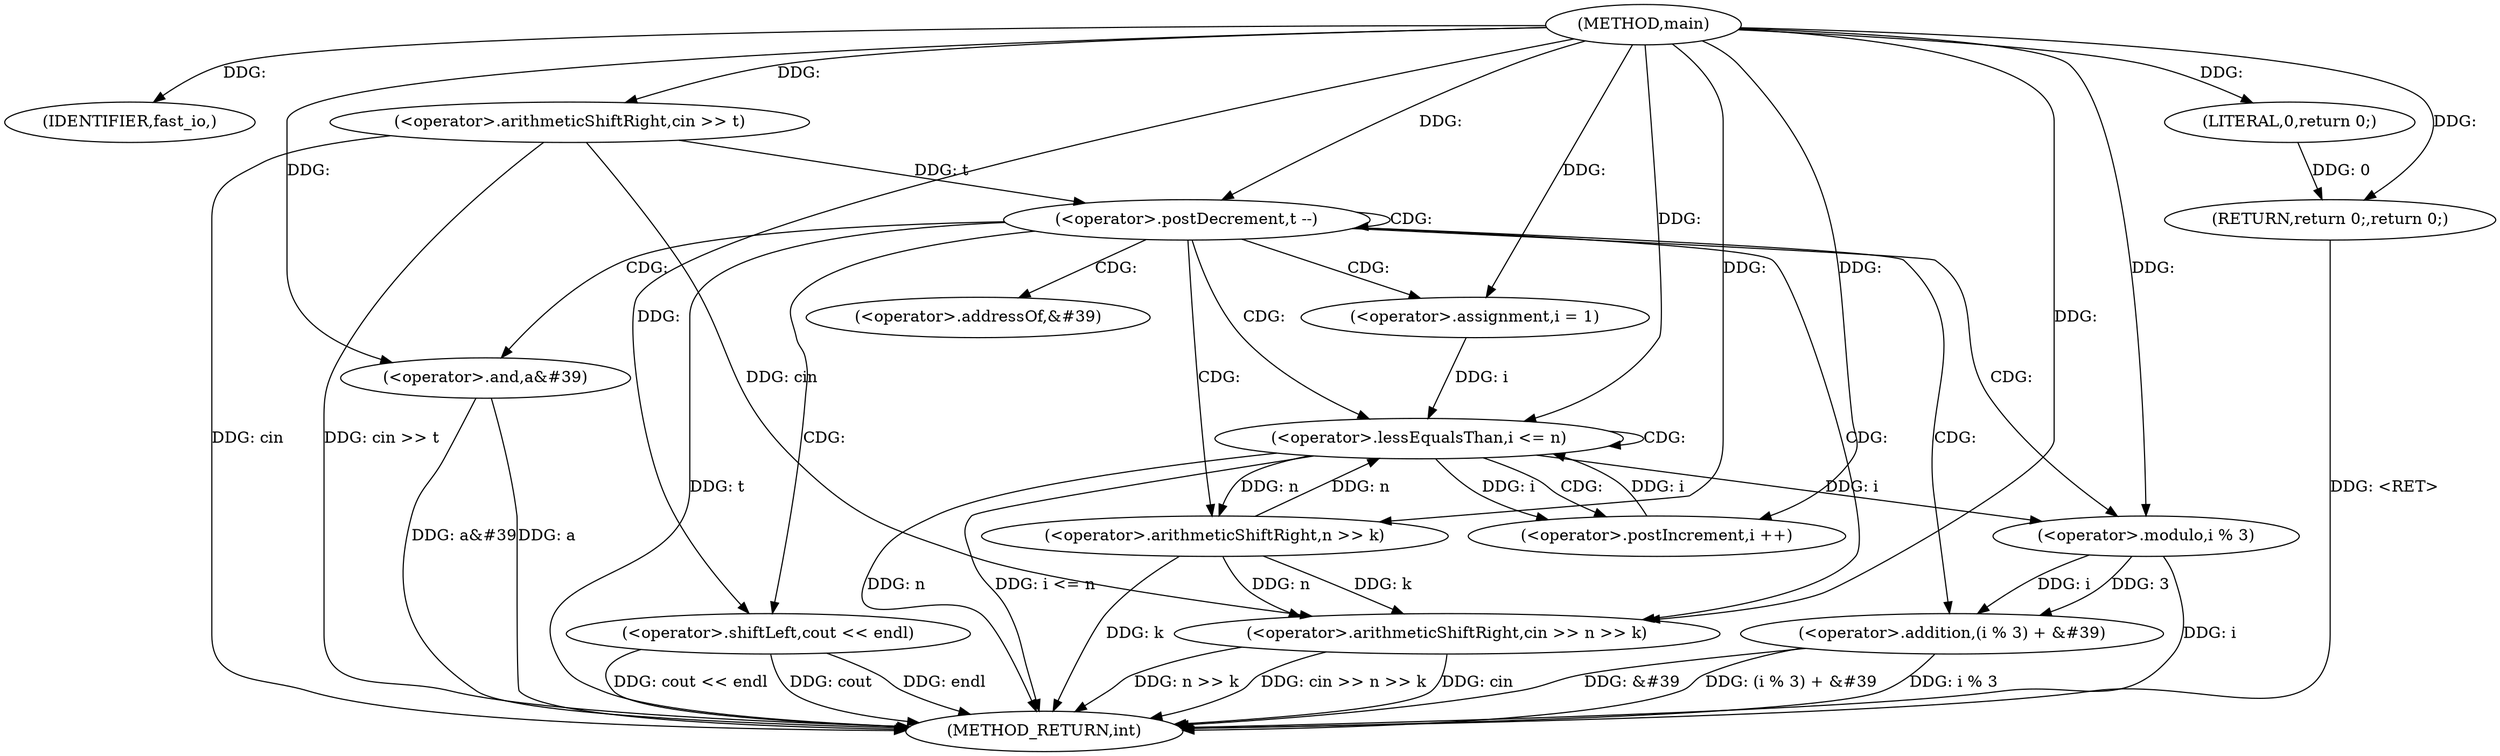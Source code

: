 digraph "main" {  
"1000103" [label = "(METHOD,main)" ]
"1000145" [label = "(METHOD_RETURN,int)" ]
"1000105" [label = "(IDENTIFIER,fast_io,)" ]
"1000107" [label = "(<operator>.arithmeticShiftRight,cin >> t)" ]
"1000143" [label = "(RETURN,return 0;,return 0;)" ]
"1000111" [label = "(<operator>.postDecrement,t --)" ]
"1000144" [label = "(LITERAL,0,return 0;)" ]
"1000116" [label = "(<operator>.arithmeticShiftRight,cin >> n >> k)" ]
"1000131" [label = "(<operator>.addition,(i % 3) + &#39)" ]
"1000137" [label = "(<operator>.and,a&#39)" ]
"1000140" [label = "(<operator>.shiftLeft,cout << endl)" ]
"1000123" [label = "(<operator>.assignment,i = 1)" ]
"1000126" [label = "(<operator>.lessEqualsThan,i <= n)" ]
"1000129" [label = "(<operator>.postIncrement,i ++)" ]
"1000118" [label = "(<operator>.arithmeticShiftRight,n >> k)" ]
"1000132" [label = "(<operator>.modulo,i % 3)" ]
"1000135" [label = "(<operator>.addressOf,&#39)" ]
  "1000107" -> "1000145"  [ label = "DDG: cin"] 
  "1000107" -> "1000145"  [ label = "DDG: cin >> t"] 
  "1000111" -> "1000145"  [ label = "DDG: t"] 
  "1000116" -> "1000145"  [ label = "DDG: cin"] 
  "1000118" -> "1000145"  [ label = "DDG: k"] 
  "1000116" -> "1000145"  [ label = "DDG: n >> k"] 
  "1000116" -> "1000145"  [ label = "DDG: cin >> n >> k"] 
  "1000126" -> "1000145"  [ label = "DDG: n"] 
  "1000126" -> "1000145"  [ label = "DDG: i <= n"] 
  "1000132" -> "1000145"  [ label = "DDG: i"] 
  "1000131" -> "1000145"  [ label = "DDG: i % 3"] 
  "1000131" -> "1000145"  [ label = "DDG: &#39"] 
  "1000131" -> "1000145"  [ label = "DDG: (i % 3) + &#39"] 
  "1000137" -> "1000145"  [ label = "DDG: a&#39"] 
  "1000140" -> "1000145"  [ label = "DDG: endl"] 
  "1000140" -> "1000145"  [ label = "DDG: cout << endl"] 
  "1000143" -> "1000145"  [ label = "DDG: <RET>"] 
  "1000137" -> "1000145"  [ label = "DDG: a"] 
  "1000140" -> "1000145"  [ label = "DDG: cout"] 
  "1000103" -> "1000105"  [ label = "DDG: "] 
  "1000144" -> "1000143"  [ label = "DDG: 0"] 
  "1000103" -> "1000143"  [ label = "DDG: "] 
  "1000103" -> "1000107"  [ label = "DDG: "] 
  "1000103" -> "1000144"  [ label = "DDG: "] 
  "1000107" -> "1000111"  [ label = "DDG: t"] 
  "1000103" -> "1000111"  [ label = "DDG: "] 
  "1000132" -> "1000131"  [ label = "DDG: i"] 
  "1000132" -> "1000131"  [ label = "DDG: 3"] 
  "1000107" -> "1000116"  [ label = "DDG: cin"] 
  "1000103" -> "1000116"  [ label = "DDG: "] 
  "1000118" -> "1000116"  [ label = "DDG: k"] 
  "1000118" -> "1000116"  [ label = "DDG: n"] 
  "1000103" -> "1000123"  [ label = "DDG: "] 
  "1000103" -> "1000137"  [ label = "DDG: "] 
  "1000103" -> "1000140"  [ label = "DDG: "] 
  "1000126" -> "1000118"  [ label = "DDG: n"] 
  "1000103" -> "1000118"  [ label = "DDG: "] 
  "1000123" -> "1000126"  [ label = "DDG: i"] 
  "1000129" -> "1000126"  [ label = "DDG: i"] 
  "1000103" -> "1000126"  [ label = "DDG: "] 
  "1000118" -> "1000126"  [ label = "DDG: n"] 
  "1000126" -> "1000129"  [ label = "DDG: i"] 
  "1000103" -> "1000129"  [ label = "DDG: "] 
  "1000126" -> "1000132"  [ label = "DDG: i"] 
  "1000103" -> "1000132"  [ label = "DDG: "] 
  "1000111" -> "1000116"  [ label = "CDG: "] 
  "1000111" -> "1000131"  [ label = "CDG: "] 
  "1000111" -> "1000111"  [ label = "CDG: "] 
  "1000111" -> "1000126"  [ label = "CDG: "] 
  "1000111" -> "1000132"  [ label = "CDG: "] 
  "1000111" -> "1000137"  [ label = "CDG: "] 
  "1000111" -> "1000123"  [ label = "CDG: "] 
  "1000111" -> "1000135"  [ label = "CDG: "] 
  "1000111" -> "1000118"  [ label = "CDG: "] 
  "1000111" -> "1000140"  [ label = "CDG: "] 
  "1000126" -> "1000126"  [ label = "CDG: "] 
  "1000126" -> "1000129"  [ label = "CDG: "] 
}
